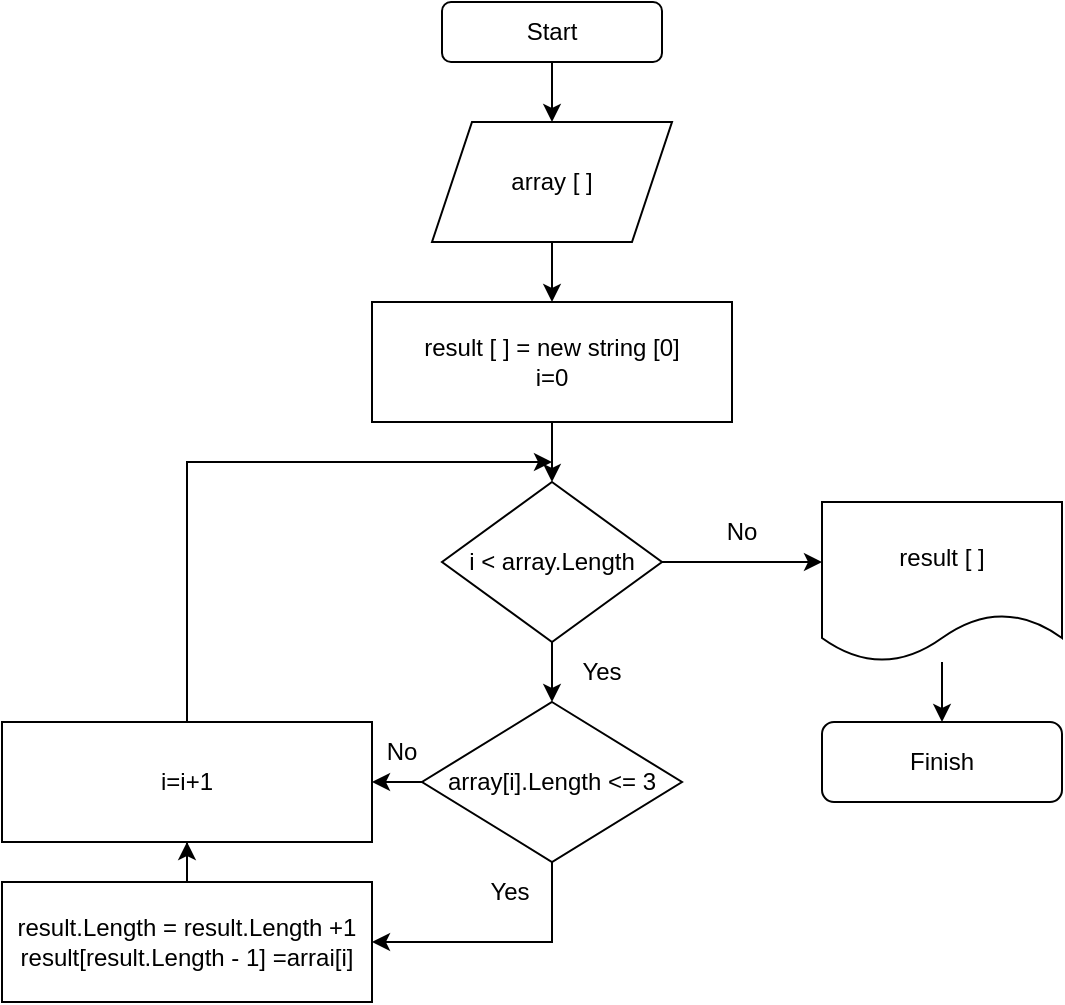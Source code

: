 <mxfile version="13.0.3" type="device"><diagram id="GhKbFwHDt6p29ovWrNxQ" name="Страница 1"><mxGraphModel dx="782" dy="787" grid="1" gridSize="10" guides="1" tooltips="1" connect="1" arrows="1" fold="1" page="1" pageScale="1" pageWidth="827" pageHeight="1169" math="0" shadow="0"><root><mxCell id="0"/><mxCell id="1" parent="0"/><mxCell id="baqyfzO4ZPuD1tPLuXT6-4" value="" style="edgeStyle=orthogonalEdgeStyle;rounded=0;orthogonalLoop=1;jettySize=auto;html=1;" parent="1" source="baqyfzO4ZPuD1tPLuXT6-1" target="baqyfzO4ZPuD1tPLuXT6-2" edge="1"><mxGeometry relative="1" as="geometry"/></mxCell><mxCell id="baqyfzO4ZPuD1tPLuXT6-1" value="Start" style="rounded=1;whiteSpace=wrap;html=1;" parent="1" vertex="1"><mxGeometry x="380" y="30" width="110" height="30" as="geometry"/></mxCell><mxCell id="baqyfzO4ZPuD1tPLuXT6-6" value="" style="edgeStyle=orthogonalEdgeStyle;rounded=0;orthogonalLoop=1;jettySize=auto;html=1;" parent="1" source="baqyfzO4ZPuD1tPLuXT6-2" target="baqyfzO4ZPuD1tPLuXT6-5" edge="1"><mxGeometry relative="1" as="geometry"/></mxCell><mxCell id="baqyfzO4ZPuD1tPLuXT6-2" value="array [ ]" style="shape=parallelogram;perimeter=parallelogramPerimeter;whiteSpace=wrap;html=1;fixedSize=1;" parent="1" vertex="1"><mxGeometry x="375" y="90" width="120" height="60" as="geometry"/></mxCell><mxCell id="baqyfzO4ZPuD1tPLuXT6-13" value="" style="edgeStyle=orthogonalEdgeStyle;rounded=0;orthogonalLoop=1;jettySize=auto;html=1;entryX=0.5;entryY=0;entryDx=0;entryDy=0;" parent="1" source="baqyfzO4ZPuD1tPLuXT6-5" target="2" edge="1"><mxGeometry relative="1" as="geometry"><mxPoint x="435" y="260" as="targetPoint"/></mxGeometry></mxCell><mxCell id="baqyfzO4ZPuD1tPLuXT6-5" value="&lt;div&gt;result [ ] = new string [0]&lt;/div&gt;&lt;div&gt;i=0&lt;/div&gt;" style="whiteSpace=wrap;html=1;" parent="1" vertex="1"><mxGeometry x="345" y="180" width="180" height="60" as="geometry"/></mxCell><mxCell id="baqyfzO4ZPuD1tPLuXT6-10" value="" style="edgeStyle=orthogonalEdgeStyle;rounded=0;orthogonalLoop=1;jettySize=auto;html=1;" parent="1" edge="1"><mxGeometry relative="1" as="geometry"><mxPoint x="630" y="390" as="sourcePoint"/><mxPoint x="630" y="420" as="targetPoint"/></mxGeometry></mxCell><mxCell id="4" value="" style="edgeStyle=none;html=1;" parent="1" source="baqyfzO4ZPuD1tPLuXT6-7" target="baqyfzO4ZPuD1tPLuXT6-9" edge="1"><mxGeometry relative="1" as="geometry"/></mxCell><mxCell id="baqyfzO4ZPuD1tPLuXT6-7" value="result [ ]" style="shape=document;whiteSpace=wrap;html=1;boundedLbl=1;" parent="1" vertex="1"><mxGeometry x="570" y="280" width="120" height="80" as="geometry"/></mxCell><mxCell id="baqyfzO4ZPuD1tPLuXT6-9" value="Finish" style="rounded=1;whiteSpace=wrap;html=1;" parent="1" vertex="1"><mxGeometry x="570" y="390" width="120" height="40" as="geometry"/></mxCell><mxCell id="baqyfzO4ZPuD1tPLuXT6-11" style="edgeStyle=orthogonalEdgeStyle;rounded=0;orthogonalLoop=1;jettySize=auto;html=1;exitX=0.5;exitY=1;exitDx=0;exitDy=0;" parent="1" source="baqyfzO4ZPuD1tPLuXT6-9" target="baqyfzO4ZPuD1tPLuXT6-9" edge="1"><mxGeometry relative="1" as="geometry"/></mxCell><mxCell id="baqyfzO4ZPuD1tPLuXT6-15" value="" style="edgeStyle=orthogonalEdgeStyle;rounded=0;orthogonalLoop=1;jettySize=auto;html=1;exitX=0.5;exitY=1;exitDx=0;exitDy=0;" parent="1" source="baqyfzO4ZPuD1tPLuXT6-12" target="baqyfzO4ZPuD1tPLuXT6-14" edge="1"><mxGeometry relative="1" as="geometry"><Array as="points"><mxPoint x="435" y="500"/></Array></mxGeometry></mxCell><mxCell id="baqyfzO4ZPuD1tPLuXT6-16" value="" style="edgeStyle=orthogonalEdgeStyle;rounded=0;orthogonalLoop=1;jettySize=auto;html=1;exitX=0.5;exitY=0;exitDx=0;exitDy=0;" parent="1" source="U8pDy7yp9bF4bVQJ1kTV-8" edge="1"><mxGeometry relative="1" as="geometry"><mxPoint x="435" y="260" as="targetPoint"/><Array as="points"><mxPoint x="253" y="260"/></Array></mxGeometry></mxCell><mxCell id="U8pDy7yp9bF4bVQJ1kTV-10" value="" style="edgeStyle=orthogonalEdgeStyle;rounded=0;orthogonalLoop=1;jettySize=auto;html=1;" edge="1" parent="1" source="baqyfzO4ZPuD1tPLuXT6-12" target="U8pDy7yp9bF4bVQJ1kTV-8"><mxGeometry relative="1" as="geometry"/></mxCell><mxCell id="baqyfzO4ZPuD1tPLuXT6-12" value="array[i].Length &amp;lt;= 3" style="rhombus;whiteSpace=wrap;html=1;" parent="1" vertex="1"><mxGeometry x="370" y="380" width="130" height="80" as="geometry"/></mxCell><mxCell id="U8pDy7yp9bF4bVQJ1kTV-9" value="" style="edgeStyle=orthogonalEdgeStyle;rounded=0;orthogonalLoop=1;jettySize=auto;html=1;" edge="1" parent="1" source="baqyfzO4ZPuD1tPLuXT6-14" target="U8pDy7yp9bF4bVQJ1kTV-8"><mxGeometry relative="1" as="geometry"/></mxCell><mxCell id="baqyfzO4ZPuD1tPLuXT6-14" value="&lt;p&gt;&lt;font face=&quot;Helvetica&quot; style=&quot;font-size: 12px&quot;&gt;&lt;font style=&quot;font-size: 12px&quot;&gt;result.Length = &lt;/font&gt;result.Length +1 &lt;br&gt;&lt;/font&gt;&lt;font style=&quot;font-size: 12px&quot;&gt;&lt;font face=&quot;Helvetica&quot; style=&quot;font-size: 12px&quot;&gt;&lt;font style=&quot;font-size: 12px&quot;&gt;result[result.Length - 1] =arrai[i]&lt;/font&gt;&lt;/font&gt;&lt;/font&gt;&lt;br&gt;&lt;/p&gt;" style="whiteSpace=wrap;html=1;align=center;" parent="1" vertex="1"><mxGeometry x="160" y="470" width="185" height="60" as="geometry"/></mxCell><mxCell id="U8pDy7yp9bF4bVQJ1kTV-8" value="&lt;p&gt;&lt;font style=&quot;font-size: 12px&quot;&gt;&lt;font face=&quot;Helvetica&quot; style=&quot;font-size: 12px&quot;&gt;&lt;font style=&quot;font-size: 12px&quot;&gt;i=i+1&lt;/font&gt;&lt;/font&gt;&lt;/font&gt;&lt;/p&gt;" style="whiteSpace=wrap;html=1;align=center;" vertex="1" parent="1"><mxGeometry x="160" y="390" width="185" height="60" as="geometry"/></mxCell><mxCell id="baqyfzO4ZPuD1tPLuXT6-18" value="Yes" style="text;html=1;strokeColor=none;fillColor=none;align=center;verticalAlign=middle;whiteSpace=wrap;rounded=0;" parent="1" vertex="1"><mxGeometry x="384" y="460" width="60" height="30" as="geometry"/></mxCell><mxCell id="baqyfzO4ZPuD1tPLuXT6-19" value="No" style="text;html=1;strokeColor=none;fillColor=none;align=center;verticalAlign=middle;whiteSpace=wrap;rounded=0;" parent="1" vertex="1"><mxGeometry x="330" y="390" width="60" height="30" as="geometry"/></mxCell><mxCell id="3" value="" style="edgeStyle=none;html=1;entryX=0.5;entryY=0;entryDx=0;entryDy=0;" parent="1" source="2" target="baqyfzO4ZPuD1tPLuXT6-12" edge="1"><mxGeometry relative="1" as="geometry"><mxPoint x="480" y="350" as="targetPoint"/></mxGeometry></mxCell><mxCell id="6" value="" style="edgeStyle=none;html=1;exitX=1;exitY=0.5;exitDx=0;exitDy=0;" parent="1" source="2" edge="1"><mxGeometry relative="1" as="geometry"><mxPoint x="550" y="320" as="sourcePoint"/><mxPoint x="570" y="310" as="targetPoint"/><Array as="points"><mxPoint x="520" y="310"/></Array></mxGeometry></mxCell><mxCell id="2" value="i &amp;lt; array.Length" style="rhombus;whiteSpace=wrap;html=1;" parent="1" vertex="1"><mxGeometry x="380" y="270" width="110" height="80" as="geometry"/></mxCell><mxCell id="7" value="Yes" style="text;html=1;strokeColor=none;fillColor=none;align=center;verticalAlign=middle;whiteSpace=wrap;rounded=0;" parent="1" vertex="1"><mxGeometry x="430" y="350" width="60" height="30" as="geometry"/></mxCell><mxCell id="8" value="No" style="text;html=1;strokeColor=none;fillColor=none;align=center;verticalAlign=middle;whiteSpace=wrap;rounded=0;" parent="1" vertex="1"><mxGeometry x="500" y="280" width="60" height="30" as="geometry"/></mxCell></root></mxGraphModel></diagram></mxfile>